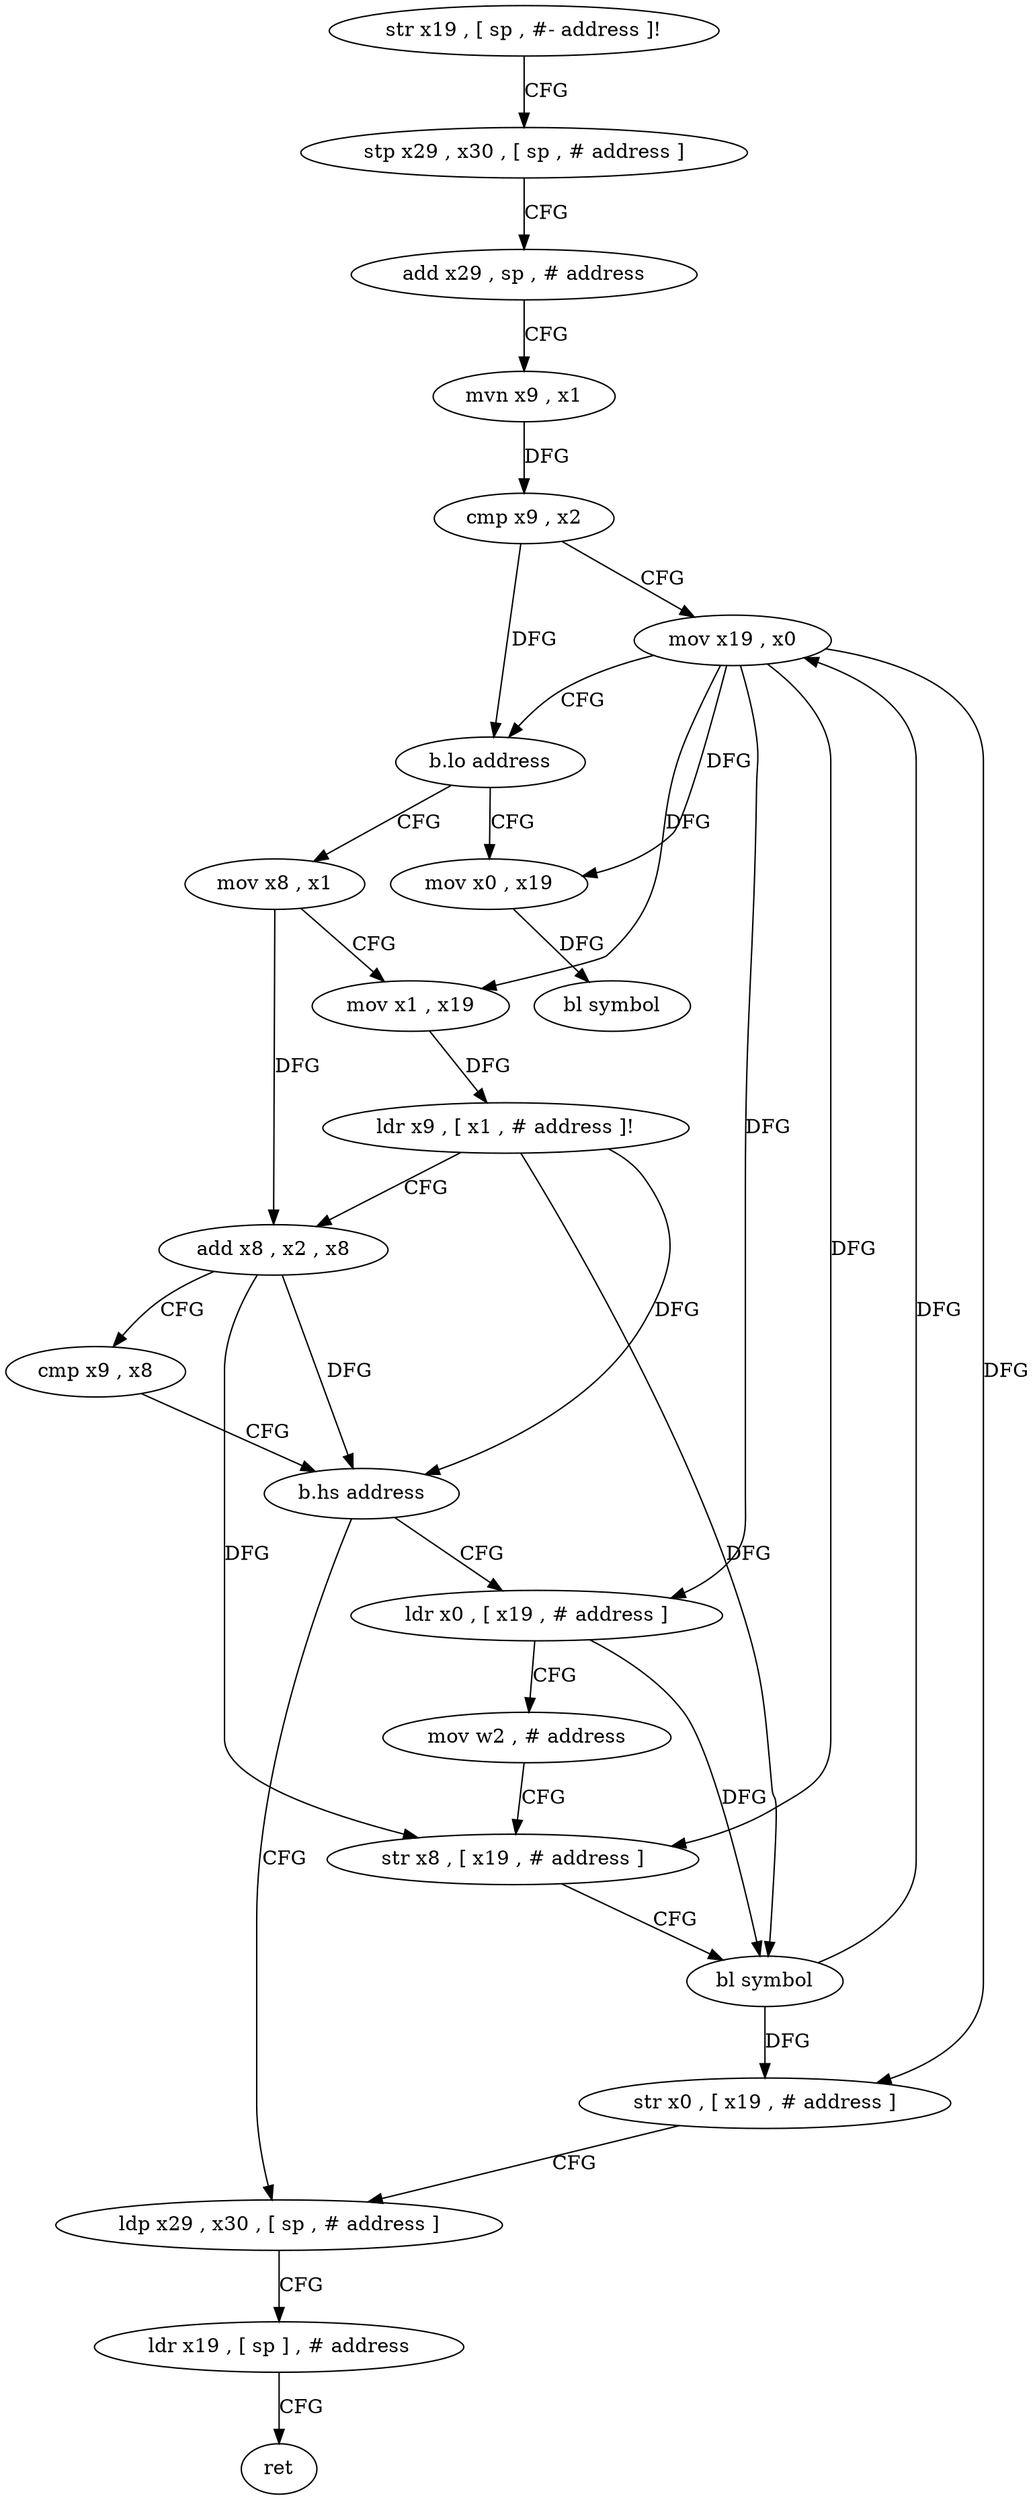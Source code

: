 digraph "func" {
"4209376" [label = "str x19 , [ sp , #- address ]!" ]
"4209380" [label = "stp x29 , x30 , [ sp , # address ]" ]
"4209384" [label = "add x29 , sp , # address" ]
"4209388" [label = "mvn x9 , x1" ]
"4209392" [label = "cmp x9 , x2" ]
"4209396" [label = "mov x19 , x0" ]
"4209400" [label = "b.lo address" ]
"4209460" [label = "mov x0 , x19" ]
"4209404" [label = "mov x8 , x1" ]
"4209464" [label = "bl symbol" ]
"4209408" [label = "mov x1 , x19" ]
"4209412" [label = "ldr x9 , [ x1 , # address ]!" ]
"4209416" [label = "add x8 , x2 , x8" ]
"4209420" [label = "cmp x9 , x8" ]
"4209424" [label = "b.hs address" ]
"4209448" [label = "ldp x29 , x30 , [ sp , # address ]" ]
"4209428" [label = "ldr x0 , [ x19 , # address ]" ]
"4209452" [label = "ldr x19 , [ sp ] , # address" ]
"4209456" [label = "ret" ]
"4209432" [label = "mov w2 , # address" ]
"4209436" [label = "str x8 , [ x19 , # address ]" ]
"4209440" [label = "bl symbol" ]
"4209444" [label = "str x0 , [ x19 , # address ]" ]
"4209376" -> "4209380" [ label = "CFG" ]
"4209380" -> "4209384" [ label = "CFG" ]
"4209384" -> "4209388" [ label = "CFG" ]
"4209388" -> "4209392" [ label = "DFG" ]
"4209392" -> "4209396" [ label = "CFG" ]
"4209392" -> "4209400" [ label = "DFG" ]
"4209396" -> "4209400" [ label = "CFG" ]
"4209396" -> "4209460" [ label = "DFG" ]
"4209396" -> "4209408" [ label = "DFG" ]
"4209396" -> "4209428" [ label = "DFG" ]
"4209396" -> "4209436" [ label = "DFG" ]
"4209396" -> "4209444" [ label = "DFG" ]
"4209400" -> "4209460" [ label = "CFG" ]
"4209400" -> "4209404" [ label = "CFG" ]
"4209460" -> "4209464" [ label = "DFG" ]
"4209404" -> "4209408" [ label = "CFG" ]
"4209404" -> "4209416" [ label = "DFG" ]
"4209408" -> "4209412" [ label = "DFG" ]
"4209412" -> "4209416" [ label = "CFG" ]
"4209412" -> "4209440" [ label = "DFG" ]
"4209412" -> "4209424" [ label = "DFG" ]
"4209416" -> "4209420" [ label = "CFG" ]
"4209416" -> "4209424" [ label = "DFG" ]
"4209416" -> "4209436" [ label = "DFG" ]
"4209420" -> "4209424" [ label = "CFG" ]
"4209424" -> "4209448" [ label = "CFG" ]
"4209424" -> "4209428" [ label = "CFG" ]
"4209448" -> "4209452" [ label = "CFG" ]
"4209428" -> "4209432" [ label = "CFG" ]
"4209428" -> "4209440" [ label = "DFG" ]
"4209452" -> "4209456" [ label = "CFG" ]
"4209432" -> "4209436" [ label = "CFG" ]
"4209436" -> "4209440" [ label = "CFG" ]
"4209440" -> "4209444" [ label = "DFG" ]
"4209440" -> "4209396" [ label = "DFG" ]
"4209444" -> "4209448" [ label = "CFG" ]
}

